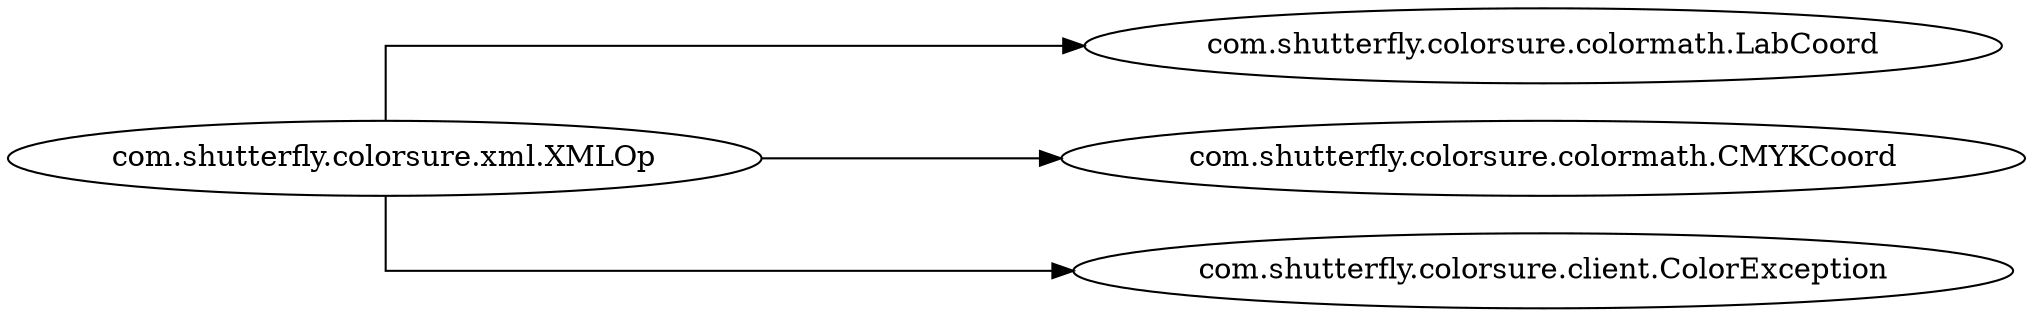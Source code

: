 digraph dependencyGraph {
 concentrate=true;
 rankdir="LR"; 
ranksep="2.0";
"com.shutterfly.colorsure.xml.XMLOp"; 
"com.shutterfly.colorsure.xml.XMLOp"->"com.shutterfly.colorsure.colormath.LabCoord";
"com.shutterfly.colorsure.xml.XMLOp"->"com.shutterfly.colorsure.colormath.CMYKCoord";
"com.shutterfly.colorsure.xml.XMLOp"->"com.shutterfly.colorsure.client.ColorException";
splines="ortho";
}